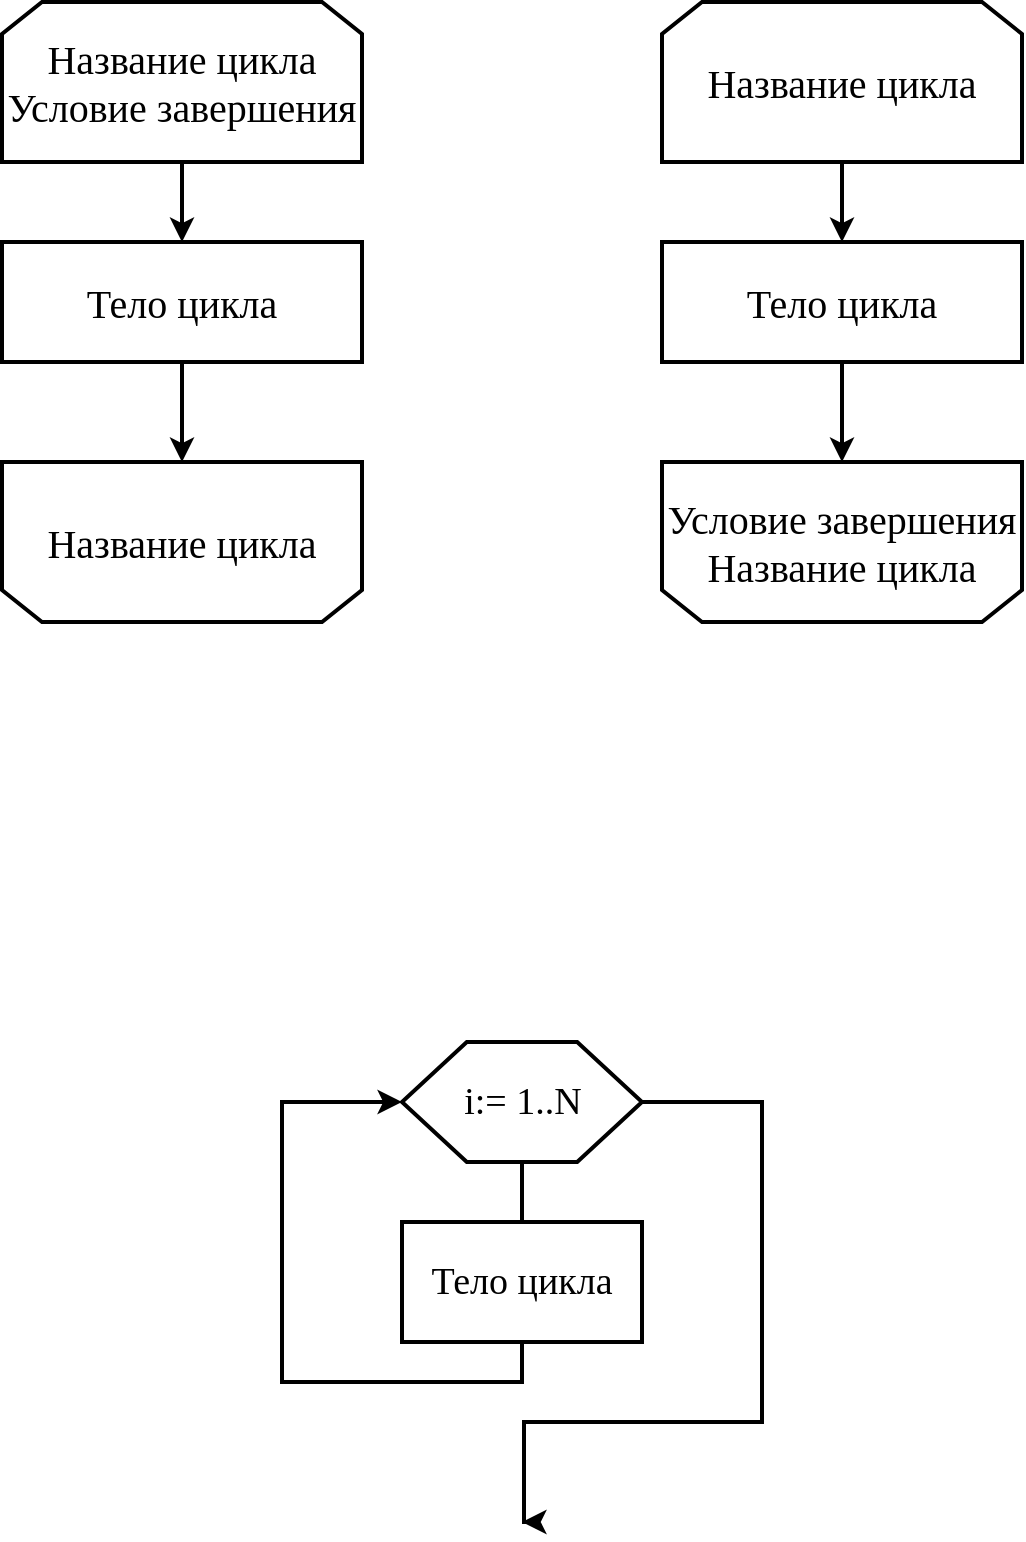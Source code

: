 <mxfile version="23.1.2" type="github" pages="4">
  <diagram id="PvYHt_fChEzfOzfAGmBY" name="Цикл с условием">
    <mxGraphModel dx="1434" dy="754" grid="1" gridSize="10" guides="1" tooltips="1" connect="1" arrows="1" fold="1" page="1" pageScale="1" pageWidth="827" pageHeight="1169" math="0" shadow="0">
      <root>
        <mxCell id="0" />
        <mxCell id="1" parent="0" />
        <mxCell id="XVGe4CrBt8VKoz3wxpU5-4" value="&lt;div style=&quot;font-size: 20px;&quot;&gt;Название цикла&lt;/div&gt;&lt;div style=&quot;font-size: 20px;&quot;&gt;Условие завершения&lt;br style=&quot;font-size: 20px;&quot;&gt;&lt;/div&gt;" style="shape=loopLimit;whiteSpace=wrap;html=1;shadow=0;strokeColor=#000000;fillColor=#ffffff;gradientColor=none;strokeWidth=2;fontFamily=Times New Roman;fontSize=20;" parent="1" vertex="1">
          <mxGeometry x="100" y="80" width="180" height="80" as="geometry" />
        </mxCell>
        <mxCell id="XVGe4CrBt8VKoz3wxpU5-5" value="&lt;div style=&quot;font-size: 20px;&quot;&gt;Название цикла&lt;/div&gt;" style="shape=loopLimit;whiteSpace=wrap;html=1;shadow=0;strokeColor=#000000;fillColor=#ffffff;gradientColor=none;direction=west;strokeWidth=2;fontFamily=Times New Roman;fontSize=20;" parent="1" vertex="1">
          <mxGeometry x="100" y="310" width="180" height="80" as="geometry" />
        </mxCell>
        <mxCell id="XVGe4CrBt8VKoz3wxpU5-6" value="Тело цикла" style="rounded=1;whiteSpace=wrap;html=1;absoluteArcSize=1;arcSize=0;strokeWidth=2;shadow=0;fillColor=#ffffff;gradientColor=none;fontFamily=Times New Roman;fontSize=20;" parent="1" vertex="1">
          <mxGeometry x="100" y="200" width="180" height="60" as="geometry" />
        </mxCell>
        <mxCell id="XVGe4CrBt8VKoz3wxpU5-7" value="&lt;div style=&quot;font-size: 20px&quot;&gt;Название цикла&lt;/div&gt;" style="shape=loopLimit;whiteSpace=wrap;html=1;shadow=0;strokeColor=#000000;fillColor=#ffffff;gradientColor=none;strokeWidth=2;fontFamily=Times New Roman;fontSize=20;" parent="1" vertex="1">
          <mxGeometry x="430" y="80" width="180" height="80" as="geometry" />
        </mxCell>
        <mxCell id="XVGe4CrBt8VKoz3wxpU5-8" value="&lt;div style=&quot;font-size: 20px&quot;&gt;Условие завершения&lt;/div&gt;&lt;div style=&quot;font-size: 20px&quot;&gt;Название цикла&lt;/div&gt;" style="shape=loopLimit;whiteSpace=wrap;html=1;shadow=0;strokeColor=#000000;fillColor=#ffffff;gradientColor=none;direction=west;strokeWidth=2;fontFamily=Times New Roman;fontSize=20;" parent="1" vertex="1">
          <mxGeometry x="430" y="310" width="180" height="80" as="geometry" />
        </mxCell>
        <mxCell id="XVGe4CrBt8VKoz3wxpU5-9" value="Тело цикла" style="rounded=1;whiteSpace=wrap;html=1;absoluteArcSize=1;arcSize=0;strokeWidth=2;shadow=0;fillColor=#ffffff;gradientColor=none;fontFamily=Times New Roman;fontSize=20;" parent="1" vertex="1">
          <mxGeometry x="430" y="200" width="180" height="60" as="geometry" />
        </mxCell>
        <mxCell id="XVGe4CrBt8VKoz3wxpU5-10" value="" style="endArrow=classic;html=1;fontFamily=Times New Roman;fontSize=20;exitX=0.5;exitY=1;exitDx=0;exitDy=0;strokeWidth=2;" parent="1" source="XVGe4CrBt8VKoz3wxpU5-4" target="XVGe4CrBt8VKoz3wxpU5-6" edge="1">
          <mxGeometry width="50" height="50" relative="1" as="geometry">
            <mxPoint x="200" y="520" as="sourcePoint" />
            <mxPoint x="250" y="470" as="targetPoint" />
          </mxGeometry>
        </mxCell>
        <mxCell id="XVGe4CrBt8VKoz3wxpU5-11" value="" style="endArrow=classic;html=1;strokeWidth=2;fontFamily=Times New Roman;fontSize=20;exitX=0.5;exitY=1;exitDx=0;exitDy=0;entryX=0.5;entryY=1;entryDx=0;entryDy=0;" parent="1" source="XVGe4CrBt8VKoz3wxpU5-6" target="XVGe4CrBt8VKoz3wxpU5-5" edge="1">
          <mxGeometry width="50" height="50" relative="1" as="geometry">
            <mxPoint x="220" y="540" as="sourcePoint" />
            <mxPoint x="270" y="490" as="targetPoint" />
          </mxGeometry>
        </mxCell>
        <mxCell id="XVGe4CrBt8VKoz3wxpU5-12" value="" style="endArrow=classic;html=1;strokeWidth=2;fontFamily=Times New Roman;fontSize=20;exitX=0.5;exitY=1;exitDx=0;exitDy=0;entryX=0.5;entryY=0;entryDx=0;entryDy=0;" parent="1" source="XVGe4CrBt8VKoz3wxpU5-7" target="XVGe4CrBt8VKoz3wxpU5-9" edge="1">
          <mxGeometry width="50" height="50" relative="1" as="geometry">
            <mxPoint x="700" y="230" as="sourcePoint" />
            <mxPoint x="750" y="180" as="targetPoint" />
          </mxGeometry>
        </mxCell>
        <mxCell id="XVGe4CrBt8VKoz3wxpU5-13" value="" style="endArrow=classic;html=1;strokeWidth=2;fontFamily=Times New Roman;fontSize=20;exitX=0.5;exitY=1;exitDx=0;exitDy=0;" parent="1" source="XVGe4CrBt8VKoz3wxpU5-9" target="XVGe4CrBt8VKoz3wxpU5-8" edge="1">
          <mxGeometry width="50" height="50" relative="1" as="geometry">
            <mxPoint x="420" y="560" as="sourcePoint" />
            <mxPoint x="470" y="510" as="targetPoint" />
          </mxGeometry>
        </mxCell>
        <mxCell id="b3CAW3UGCJv-GjKRpFVh-3" style="edgeStyle=orthogonalEdgeStyle;rounded=0;orthogonalLoop=1;jettySize=auto;html=1;exitX=0.5;exitY=1;exitDx=0;exitDy=0;entryX=0.5;entryY=0;entryDx=0;entryDy=0;endArrow=none;endFill=0;strokeWidth=2;fontFamily=Times New Roman;fontSize=19;" edge="1" parent="1" source="b3CAW3UGCJv-GjKRpFVh-1" target="b3CAW3UGCJv-GjKRpFVh-2">
          <mxGeometry relative="1" as="geometry" />
        </mxCell>
        <mxCell id="b3CAW3UGCJv-GjKRpFVh-5" style="edgeStyle=orthogonalEdgeStyle;rounded=0;orthogonalLoop=1;jettySize=auto;html=1;exitX=1;exitY=0.5;exitDx=0;exitDy=0;strokeWidth=2;fontFamily=Times New Roman;fontSize=19;" edge="1" parent="1" source="b3CAW3UGCJv-GjKRpFVh-1">
          <mxGeometry relative="1" as="geometry">
            <mxPoint x="360" y="840" as="targetPoint" />
            <Array as="points">
              <mxPoint x="480" y="630" />
              <mxPoint x="480" y="790" />
              <mxPoint x="361" y="790" />
            </Array>
          </mxGeometry>
        </mxCell>
        <mxCell id="b3CAW3UGCJv-GjKRpFVh-1" value="i:= 1..N" style="verticalLabelPosition=middle;verticalAlign=middle;html=1;shape=hexagon;perimeter=hexagonPerimeter2;arcSize=6;size=0.27;strokeWidth=2;labelPosition=center;align=center;fontFamily=Times New Roman;fontSize=19;" vertex="1" parent="1">
          <mxGeometry x="300" y="600" width="120" height="60" as="geometry" />
        </mxCell>
        <mxCell id="b3CAW3UGCJv-GjKRpFVh-4" style="edgeStyle=orthogonalEdgeStyle;rounded=0;orthogonalLoop=1;jettySize=auto;html=1;exitX=0.5;exitY=1;exitDx=0;exitDy=0;entryX=0;entryY=0.5;entryDx=0;entryDy=0;strokeWidth=2;fontFamily=Times New Roman;fontSize=19;" edge="1" parent="1" source="b3CAW3UGCJv-GjKRpFVh-2" target="b3CAW3UGCJv-GjKRpFVh-1">
          <mxGeometry relative="1" as="geometry">
            <Array as="points">
              <mxPoint x="360" y="770" />
              <mxPoint x="240" y="770" />
              <mxPoint x="240" y="630" />
            </Array>
          </mxGeometry>
        </mxCell>
        <mxCell id="b3CAW3UGCJv-GjKRpFVh-2" value="Тело цикла" style="rounded=0;whiteSpace=wrap;html=1;strokeWidth=2;fontFamily=Times New Roman;fontSize=19;" vertex="1" parent="1">
          <mxGeometry x="300" y="690" width="120" height="60" as="geometry" />
        </mxCell>
      </root>
    </mxGraphModel>
  </diagram>
  <diagram id="3K1mUDSVWIpNwTHJqVef" name="Цикл с параметром">
    <mxGraphModel dx="1185" dy="641" grid="1" gridSize="10" guides="1" tooltips="1" connect="1" arrows="1" fold="1" page="1" pageScale="1" pageWidth="827" pageHeight="1169" math="0" shadow="0">
      <root>
        <mxCell id="hLjOWH0MUF2Db75aUkeC-0" />
        <mxCell id="hLjOWH0MUF2Db75aUkeC-1" parent="hLjOWH0MUF2Db75aUkeC-0" />
        <mxCell id="hLjOWH0MUF2Db75aUkeC-6" value="i:= 1..N" style="shape=hexagon;perimeter=hexagonPerimeter2;whiteSpace=wrap;html=1;strokeWidth=2;fontFamily=Times New Roman;fontSize=20;" vertex="1" parent="hLjOWH0MUF2Db75aUkeC-1">
          <mxGeometry x="320" y="80" width="120" height="80" as="geometry" />
        </mxCell>
        <mxCell id="hLjOWH0MUF2Db75aUkeC-7" value="Тело цикла" style="rounded=0;whiteSpace=wrap;html=1;strokeWidth=2;fontFamily=Times New Roman;fontSize=20;" vertex="1" parent="hLjOWH0MUF2Db75aUkeC-1">
          <mxGeometry x="320" y="210" width="130" height="60" as="geometry" />
        </mxCell>
        <mxCell id="hLjOWH0MUF2Db75aUkeC-8" value="" style="endArrow=classic;html=1;exitX=1;exitY=0.5;exitDx=0;exitDy=0;entryX=1;entryY=0.5;entryDx=0;entryDy=0;shadow=0;comic=0;strokeWidth=2;rounded=0;fontFamily=Times New Roman;fontSize=20;" edge="1" parent="hLjOWH0MUF2Db75aUkeC-1" source="hLjOWH0MUF2Db75aUkeC-7" target="hLjOWH0MUF2Db75aUkeC-6">
          <mxGeometry width="50" height="50" relative="1" as="geometry">
            <mxPoint x="520" y="300" as="sourcePoint" />
            <mxPoint x="570" y="250" as="targetPoint" />
            <Array as="points">
              <mxPoint x="570" y="240" />
              <mxPoint x="570" y="180" />
              <mxPoint x="570" y="120" />
            </Array>
          </mxGeometry>
        </mxCell>
        <mxCell id="hLjOWH0MUF2Db75aUkeC-9" value="" style="endArrow=classic;html=1;shadow=0;strokeWidth=2;exitX=0.549;exitY=1.029;exitDx=0;exitDy=0;exitPerimeter=0;entryX=0.5;entryY=0;entryDx=0;entryDy=0;fontFamily=Times New Roman;fontSize=20;" edge="1" parent="hLjOWH0MUF2Db75aUkeC-1" source="hLjOWH0MUF2Db75aUkeC-6" target="hLjOWH0MUF2Db75aUkeC-7">
          <mxGeometry width="50" height="50" relative="1" as="geometry">
            <mxPoint x="80" y="380" as="sourcePoint" />
            <mxPoint x="130" y="330" as="targetPoint" />
          </mxGeometry>
        </mxCell>
        <mxCell id="hLjOWH0MUF2Db75aUkeC-10" value="" style="endArrow=classic;html=1;shadow=0;strokeWidth=2;exitX=0;exitY=0.5;exitDx=0;exitDy=0;rounded=0;fontFamily=Times New Roman;fontSize=20;" edge="1" parent="hLjOWH0MUF2Db75aUkeC-1" source="hLjOWH0MUF2Db75aUkeC-6">
          <mxGeometry width="50" height="50" relative="1" as="geometry">
            <mxPoint x="170" y="210" as="sourcePoint" />
            <mxPoint x="380" y="320" as="targetPoint" />
            <Array as="points">
              <mxPoint x="210" y="120" />
              <mxPoint x="210" y="230" />
              <mxPoint x="210" y="280" />
              <mxPoint x="300" y="280" />
              <mxPoint x="380" y="280" />
            </Array>
          </mxGeometry>
        </mxCell>
      </root>
    </mxGraphModel>
  </diagram>
  <diagram id="-0E2FVr-w0xUnn1_yMbF" name="Алгоритма таблицы пифагора">
    <mxGraphModel dx="1422" dy="769" grid="1" gridSize="10" guides="1" tooltips="1" connect="1" arrows="1" fold="1" page="1" pageScale="1" pageWidth="827" pageHeight="1169" math="0" shadow="0">
      <root>
        <mxCell id="D4VVB_PMN1P16ubJQqUh-0" />
        <mxCell id="D4VVB_PMN1P16ubJQqUh-1" parent="D4VVB_PMN1P16ubJQqUh-0" />
        <mxCell id="omaCSk1JwNBtN8p-txco-0" value="Начало" style="rounded=1;whiteSpace=wrap;html=1;strokeWidth=2;fontFamily=Times New Roman;fontSize=20;arcSize=37;" parent="D4VVB_PMN1P16ubJQqUh-1" vertex="1">
          <mxGeometry x="294" y="50" width="120" height="60" as="geometry" />
        </mxCell>
        <mxCell id="omaCSk1JwNBtN8p-txco-1" value="i:=1..9" style="shape=hexagon;perimeter=hexagonPerimeter2;whiteSpace=wrap;html=1;strokeWidth=2;fontFamily=Times New Roman;fontSize=20;" parent="D4VVB_PMN1P16ubJQqUh-1" vertex="1">
          <mxGeometry x="294" y="140" width="120" height="80" as="geometry" />
        </mxCell>
        <mxCell id="omaCSk1JwNBtN8p-txco-2" value="j:=1..9" style="shape=hexagon;perimeter=hexagonPerimeter2;whiteSpace=wrap;html=1;strokeWidth=2;fontFamily=Times New Roman;fontSize=20;" parent="D4VVB_PMN1P16ubJQqUh-1" vertex="1">
          <mxGeometry x="294" y="260" width="120" height="80" as="geometry" />
        </mxCell>
        <mxCell id="omaCSk1JwNBtN8p-txco-3" style="edgeStyle=none;rounded=0;orthogonalLoop=1;jettySize=auto;html=1;exitX=0.5;exitY=1;exitDx=0;exitDy=0;shadow=0;strokeWidth=2;fontFamily=Times New Roman;fontSize=20;" parent="D4VVB_PMN1P16ubJQqUh-1" source="omaCSk1JwNBtN8p-txco-1" target="omaCSk1JwNBtN8p-txco-1" edge="1">
          <mxGeometry relative="1" as="geometry" />
        </mxCell>
        <mxCell id="omaCSk1JwNBtN8p-txco-4" value="k=i*j" style="rounded=0;whiteSpace=wrap;html=1;strokeWidth=2;fontFamily=Times New Roman;fontSize=20;" parent="D4VVB_PMN1P16ubJQqUh-1" vertex="1">
          <mxGeometry x="294" y="380" width="120" height="60" as="geometry" />
        </mxCell>
        <mxCell id="omaCSk1JwNBtN8p-txco-5" value="Вывод k" style="shape=parallelogram;html=1;strokeWidth=2;perimeter=parallelogramPerimeter;whiteSpace=wrap;rounded=1;arcSize=0;size=0.23;fontFamily=Times New Roman;fontSize=20;" parent="D4VVB_PMN1P16ubJQqUh-1" vertex="1">
          <mxGeometry x="276" y="480" width="156" height="60" as="geometry" />
        </mxCell>
        <mxCell id="omaCSk1JwNBtN8p-txco-6" value="Новая строка" style="shape=parallelogram;html=1;strokeWidth=2;perimeter=parallelogramPerimeter;whiteSpace=wrap;rounded=1;arcSize=0;size=0.23;fontFamily=Times New Roman;fontSize=20;" parent="D4VVB_PMN1P16ubJQqUh-1" vertex="1">
          <mxGeometry x="273" y="570" width="162" height="60" as="geometry" />
        </mxCell>
        <mxCell id="omaCSk1JwNBtN8p-txco-8" value="" style="endArrow=classic;html=1;shadow=0;strokeWidth=2;fontFamily=Times New Roman;fontSize=20;exitX=0.5;exitY=1;exitDx=0;exitDy=0;entryX=0.5;entryY=0;entryDx=0;entryDy=0;" parent="D4VVB_PMN1P16ubJQqUh-1" source="omaCSk1JwNBtN8p-txco-0" target="omaCSk1JwNBtN8p-txco-1" edge="1">
          <mxGeometry width="50" height="50" relative="1" as="geometry">
            <mxPoint x="160" y="210" as="sourcePoint" />
            <mxPoint x="210" y="160" as="targetPoint" />
          </mxGeometry>
        </mxCell>
        <mxCell id="omaCSk1JwNBtN8p-txco-9" value="" style="endArrow=classic;html=1;shadow=0;strokeWidth=2;fontFamily=Times New Roman;fontSize=20;exitX=0.5;exitY=1;exitDx=0;exitDy=0;entryX=0.5;entryY=0;entryDx=0;entryDy=0;" parent="D4VVB_PMN1P16ubJQqUh-1" source="omaCSk1JwNBtN8p-txco-1" target="omaCSk1JwNBtN8p-txco-2" edge="1">
          <mxGeometry width="50" height="50" relative="1" as="geometry">
            <mxPoint x="230" y="280" as="sourcePoint" />
            <mxPoint x="280" y="230" as="targetPoint" />
          </mxGeometry>
        </mxCell>
        <mxCell id="omaCSk1JwNBtN8p-txco-10" value="" style="endArrow=classic;html=1;shadow=0;strokeWidth=2;fontFamily=Times New Roman;fontSize=20;exitX=0.5;exitY=1;exitDx=0;exitDy=0;entryX=0.5;entryY=0;entryDx=0;entryDy=0;" parent="D4VVB_PMN1P16ubJQqUh-1" source="omaCSk1JwNBtN8p-txco-2" target="omaCSk1JwNBtN8p-txco-4" edge="1">
          <mxGeometry width="50" height="50" relative="1" as="geometry">
            <mxPoint x="110" y="370" as="sourcePoint" />
            <mxPoint x="361" y="379" as="targetPoint" />
          </mxGeometry>
        </mxCell>
        <mxCell id="omaCSk1JwNBtN8p-txco-11" value="" style="endArrow=classic;html=1;shadow=0;strokeWidth=2;fontFamily=Times New Roman;fontSize=20;exitX=0.5;exitY=1;exitDx=0;exitDy=0;entryX=0.5;entryY=0;entryDx=0;entryDy=0;" parent="D4VVB_PMN1P16ubJQqUh-1" source="omaCSk1JwNBtN8p-txco-4" target="omaCSk1JwNBtN8p-txco-5" edge="1">
          <mxGeometry width="50" height="50" relative="1" as="geometry">
            <mxPoint x="170" y="440" as="sourcePoint" />
            <mxPoint x="220" y="390" as="targetPoint" />
          </mxGeometry>
        </mxCell>
        <mxCell id="omaCSk1JwNBtN8p-txco-12" value="" style="endArrow=classic;html=1;shadow=0;strokeWidth=2;fontFamily=Times New Roman;fontSize=20;exitX=1;exitY=0.5;exitDx=0;exitDy=0;entryX=1;entryY=0.5;entryDx=0;entryDy=0;rounded=0;" parent="D4VVB_PMN1P16ubJQqUh-1" source="omaCSk1JwNBtN8p-txco-5" target="omaCSk1JwNBtN8p-txco-2" edge="1">
          <mxGeometry width="50" height="50" relative="1" as="geometry">
            <mxPoint x="500" y="470" as="sourcePoint" />
            <mxPoint x="550" y="420" as="targetPoint" />
            <Array as="points">
              <mxPoint x="530" y="510" />
              <mxPoint x="530" y="420" />
              <mxPoint x="530" y="300" />
            </Array>
          </mxGeometry>
        </mxCell>
        <mxCell id="omaCSk1JwNBtN8p-txco-13" value="" style="endArrow=classic;html=1;shadow=0;strokeWidth=2;fontFamily=Times New Roman;fontSize=20;exitX=0;exitY=0.5;exitDx=0;exitDy=0;entryX=0;entryY=0.25;entryDx=0;entryDy=0;rounded=0;" parent="D4VVB_PMN1P16ubJQqUh-1" source="omaCSk1JwNBtN8p-txco-2" target="omaCSk1JwNBtN8p-txco-6" edge="1">
          <mxGeometry width="50" height="50" relative="1" as="geometry">
            <mxPoint x="50" y="410" as="sourcePoint" />
            <mxPoint x="270" y="590" as="targetPoint" />
            <Array as="points">
              <mxPoint x="200" y="300" />
              <mxPoint x="200" y="440" />
              <mxPoint x="200" y="590" />
            </Array>
          </mxGeometry>
        </mxCell>
        <mxCell id="omaCSk1JwNBtN8p-txco-14" value="" style="endArrow=classic;html=1;shadow=0;strokeWidth=2;fontFamily=Times New Roman;fontSize=20;exitX=1;exitY=0.5;exitDx=0;exitDy=0;entryX=1;entryY=0.5;entryDx=0;entryDy=0;rounded=0;" parent="D4VVB_PMN1P16ubJQqUh-1" source="omaCSk1JwNBtN8p-txco-6" target="omaCSk1JwNBtN8p-txco-1" edge="1">
          <mxGeometry width="50" height="50" relative="1" as="geometry">
            <mxPoint x="590" y="630" as="sourcePoint" />
            <mxPoint x="640" y="580" as="targetPoint" />
            <Array as="points">
              <mxPoint x="570" y="600" />
              <mxPoint x="570" y="360" />
              <mxPoint x="570" y="180" />
            </Array>
          </mxGeometry>
        </mxCell>
        <mxCell id="omaCSk1JwNBtN8p-txco-15" value="" style="endArrow=classic;html=1;shadow=0;strokeWidth=2;fontFamily=Times New Roman;fontSize=20;exitX=0;exitY=0.5;exitDx=0;exitDy=0;rounded=0;" parent="D4VVB_PMN1P16ubJQqUh-1" source="omaCSk1JwNBtN8p-txco-1" edge="1">
          <mxGeometry width="50" height="50" relative="1" as="geometry">
            <mxPoint x="-40" y="370" as="sourcePoint" />
            <mxPoint x="360" y="680" as="targetPoint" />
            <Array as="points">
              <mxPoint x="150" y="180" />
              <mxPoint x="150" y="400" />
              <mxPoint x="150" y="650" />
              <mxPoint x="360" y="650" />
            </Array>
          </mxGeometry>
        </mxCell>
        <mxCell id="omaCSk1JwNBtN8p-txco-16" value="Конец" style="rounded=1;whiteSpace=wrap;html=1;strokeWidth=2;fontFamily=Times New Roman;fontSize=20;arcSize=37;" parent="D4VVB_PMN1P16ubJQqUh-1" vertex="1">
          <mxGeometry x="300" y="680" width="120" height="60" as="geometry" />
        </mxCell>
      </root>
    </mxGraphModel>
  </diagram>
  <diagram id="Kf_nAqnXkC6KkpSlQWnJ" name="Sample 7">
    <mxGraphModel dx="1422" dy="769" grid="1" gridSize="10" guides="1" tooltips="1" connect="1" arrows="1" fold="1" page="1" pageScale="1" pageWidth="827" pageHeight="1169" math="0" shadow="0">
      <root>
        <mxCell id="YyqMoOiblEze0v_NeJtD-0" />
        <mxCell id="YyqMoOiblEze0v_NeJtD-1" parent="YyqMoOiblEze0v_NeJtD-0" />
        <mxCell id="KWEIkNG2FPyalpQ-WHZS-0" value="Начало" style="rounded=1;whiteSpace=wrap;html=1;strokeWidth=2;fontFamily=Times New Roman;fontSize=20;arcSize=37;" vertex="1" parent="YyqMoOiblEze0v_NeJtD-1">
          <mxGeometry x="294" y="50" width="120" height="60" as="geometry" />
        </mxCell>
        <mxCell id="KWEIkNG2FPyalpQ-WHZS-1" value="Ввод E" style="shape=parallelogram;perimeter=parallelogramPerimeter;whiteSpace=wrap;html=1;strokeWidth=2;fontFamily=Times New Roman;fontSize=20;" vertex="1" parent="YyqMoOiblEze0v_NeJtD-1">
          <mxGeometry x="294" y="140" width="120" height="60" as="geometry" />
        </mxCell>
        <mxCell id="KWEIkNG2FPyalpQ-WHZS-2" value="&lt;div&gt;s=0&lt;/div&gt;&lt;div&gt;i=0&lt;/div&gt;&lt;div&gt;k=0&lt;/div&gt;" style="rounded=0;whiteSpace=wrap;html=1;strokeWidth=2;fontFamily=Times New Roman;fontSize=20;" vertex="1" parent="YyqMoOiblEze0v_NeJtD-1">
          <mxGeometry x="294" y="230" width="120" height="70" as="geometry" />
        </mxCell>
        <mxCell id="KWEIkNG2FPyalpQ-WHZS-3" value="&lt;div&gt;Цикл_1&lt;/div&gt;&lt;div&gt;|1/i|&amp;gt;E&lt;br&gt;&lt;/div&gt;" style="shape=loopLimit;whiteSpace=wrap;html=1;strokeWidth=2;fontFamily=Times New Roman;fontSize=20;" vertex="1" parent="YyqMoOiblEze0v_NeJtD-1">
          <mxGeometry x="510" y="225" width="126" height="80" as="geometry" />
        </mxCell>
        <mxCell id="KWEIkNG2FPyalpQ-WHZS-4" value="&lt;div&gt;s=s+k/i&lt;/div&gt;&lt;div&gt;i=i+1&lt;/div&gt;&lt;div&gt;k=k*(-1)&lt;/div&gt;" style="rounded=0;whiteSpace=wrap;html=1;strokeWidth=2;fontFamily=Times New Roman;fontSize=20;" vertex="1" parent="YyqMoOiblEze0v_NeJtD-1">
          <mxGeometry x="513" y="350" width="120" height="70" as="geometry" />
        </mxCell>
        <mxCell id="KWEIkNG2FPyalpQ-WHZS-5" value="&lt;div&gt;Цикл_1&lt;/div&gt;" style="shape=loopLimit;whiteSpace=wrap;html=1;strokeWidth=2;fontFamily=Times New Roman;fontSize=20;direction=west;" vertex="1" parent="YyqMoOiblEze0v_NeJtD-1">
          <mxGeometry x="510" y="460" width="126" height="80" as="geometry" />
        </mxCell>
        <mxCell id="KWEIkNG2FPyalpQ-WHZS-6" value="Ввод s, E" style="shape=parallelogram;perimeter=parallelogramPerimeter;whiteSpace=wrap;html=1;strokeWidth=2;fontFamily=Times New Roman;fontSize=20;" vertex="1" parent="YyqMoOiblEze0v_NeJtD-1">
          <mxGeometry x="280" y="465" width="140" height="70" as="geometry" />
        </mxCell>
        <mxCell id="KWEIkNG2FPyalpQ-WHZS-7" value="Начало" style="rounded=1;whiteSpace=wrap;html=1;strokeWidth=2;fontFamily=Times New Roman;fontSize=20;arcSize=37;" vertex="1" parent="YyqMoOiblEze0v_NeJtD-1">
          <mxGeometry x="280" y="570" width="120" height="60" as="geometry" />
        </mxCell>
        <mxCell id="KWEIkNG2FPyalpQ-WHZS-8" value="" style="endArrow=classic;html=1;fontFamily=Times New Roman;fontSize=20;exitX=0.5;exitY=1;exitDx=0;exitDy=0;entryX=0.5;entryY=0;entryDx=0;entryDy=0;strokeWidth=2;" edge="1" parent="YyqMoOiblEze0v_NeJtD-1" source="KWEIkNG2FPyalpQ-WHZS-0" target="KWEIkNG2FPyalpQ-WHZS-1">
          <mxGeometry width="50" height="50" relative="1" as="geometry">
            <mxPoint x="510" y="150" as="sourcePoint" />
            <mxPoint x="560" y="100" as="targetPoint" />
          </mxGeometry>
        </mxCell>
        <mxCell id="KWEIkNG2FPyalpQ-WHZS-9" value="" style="endArrow=classic;html=1;fontFamily=Times New Roman;fontSize=20;exitX=0.5;exitY=1;exitDx=0;exitDy=0;strokeWidth=2;" edge="1" parent="YyqMoOiblEze0v_NeJtD-1" source="KWEIkNG2FPyalpQ-WHZS-1" target="KWEIkNG2FPyalpQ-WHZS-2">
          <mxGeometry width="50" height="50" relative="1" as="geometry">
            <mxPoint x="220" y="320" as="sourcePoint" />
            <mxPoint x="270" y="270" as="targetPoint" />
          </mxGeometry>
        </mxCell>
        <mxCell id="KWEIkNG2FPyalpQ-WHZS-10" value="" style="endArrow=classic;html=1;strokeWidth=2;fontFamily=Times New Roman;fontSize=20;exitX=1;exitY=0.5;exitDx=0;exitDy=0;entryX=0;entryY=0.5;entryDx=0;entryDy=0;" edge="1" parent="YyqMoOiblEze0v_NeJtD-1" source="KWEIkNG2FPyalpQ-WHZS-2" target="KWEIkNG2FPyalpQ-WHZS-3">
          <mxGeometry width="50" height="50" relative="1" as="geometry">
            <mxPoint x="240" y="440" as="sourcePoint" />
            <mxPoint x="290" y="390" as="targetPoint" />
          </mxGeometry>
        </mxCell>
        <mxCell id="KWEIkNG2FPyalpQ-WHZS-11" value="" style="endArrow=classic;html=1;strokeWidth=2;fontFamily=Times New Roman;fontSize=20;exitX=0.5;exitY=1;exitDx=0;exitDy=0;entryX=0.5;entryY=0;entryDx=0;entryDy=0;" edge="1" parent="YyqMoOiblEze0v_NeJtD-1" source="KWEIkNG2FPyalpQ-WHZS-3" target="KWEIkNG2FPyalpQ-WHZS-4">
          <mxGeometry width="50" height="50" relative="1" as="geometry">
            <mxPoint x="690" y="340" as="sourcePoint" />
            <mxPoint x="740" y="290" as="targetPoint" />
          </mxGeometry>
        </mxCell>
        <mxCell id="KWEIkNG2FPyalpQ-WHZS-12" value="" style="endArrow=classic;html=1;strokeWidth=2;fontFamily=Times New Roman;fontSize=20;exitX=0.5;exitY=1;exitDx=0;exitDy=0;entryX=0.5;entryY=1;entryDx=0;entryDy=0;" edge="1" parent="YyqMoOiblEze0v_NeJtD-1" source="KWEIkNG2FPyalpQ-WHZS-4" target="KWEIkNG2FPyalpQ-WHZS-5">
          <mxGeometry width="50" height="50" relative="1" as="geometry">
            <mxPoint x="700" y="440" as="sourcePoint" />
            <mxPoint x="750" y="390" as="targetPoint" />
          </mxGeometry>
        </mxCell>
        <mxCell id="KWEIkNG2FPyalpQ-WHZS-13" value="" style="endArrow=classic;html=1;strokeWidth=2;fontFamily=Times New Roman;fontSize=20;entryX=1;entryY=0.5;entryDx=0;entryDy=0;" edge="1" parent="YyqMoOiblEze0v_NeJtD-1" target="KWEIkNG2FPyalpQ-WHZS-6">
          <mxGeometry width="50" height="50" relative="1" as="geometry">
            <mxPoint x="508" y="500" as="sourcePoint" />
            <mxPoint x="400" y="380" as="targetPoint" />
          </mxGeometry>
        </mxCell>
        <mxCell id="KWEIkNG2FPyalpQ-WHZS-14" value="" style="endArrow=classic;html=1;strokeWidth=2;fontFamily=Times New Roman;fontSize=20;entryX=0.5;entryY=0;entryDx=0;entryDy=0;" edge="1" parent="YyqMoOiblEze0v_NeJtD-1" target="KWEIkNG2FPyalpQ-WHZS-7">
          <mxGeometry width="50" height="50" relative="1" as="geometry">
            <mxPoint x="340" y="537" as="sourcePoint" />
            <mxPoint x="230" y="510" as="targetPoint" />
          </mxGeometry>
        </mxCell>
      </root>
    </mxGraphModel>
  </diagram>
</mxfile>
